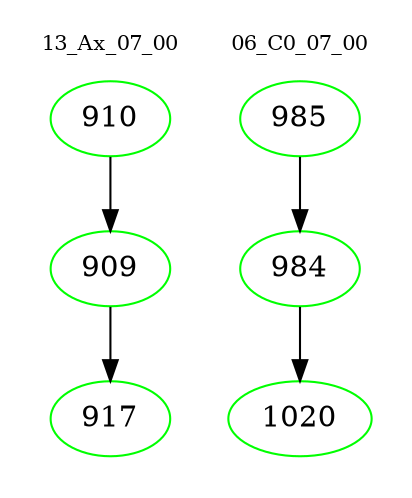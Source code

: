 digraph{
subgraph cluster_0 {
color = white
label = "13_Ax_07_00";
fontsize=10;
T0_910 [label="910", color="green"]
T0_910 -> T0_909 [color="black"]
T0_909 [label="909", color="green"]
T0_909 -> T0_917 [color="black"]
T0_917 [label="917", color="green"]
}
subgraph cluster_1 {
color = white
label = "06_C0_07_00";
fontsize=10;
T1_985 [label="985", color="green"]
T1_985 -> T1_984 [color="black"]
T1_984 [label="984", color="green"]
T1_984 -> T1_1020 [color="black"]
T1_1020 [label="1020", color="green"]
}
}

